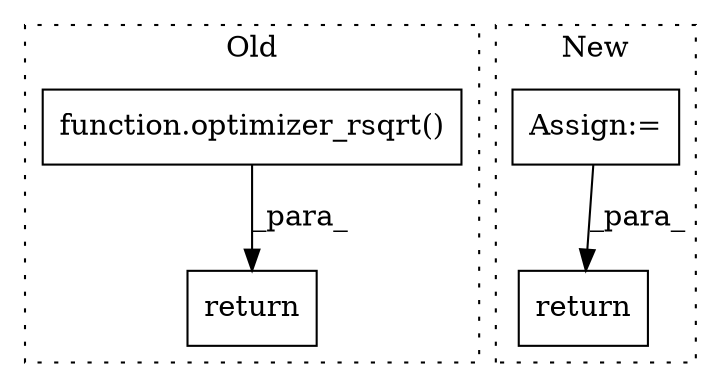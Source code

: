 digraph G {
subgraph cluster0 {
1 [label="function.optimizer_rsqrt()" a="75" s="2484,2576" l="16,1" shape="box"];
3 [label="return" a="93" s="2477" l="7" shape="box"];
label = "Old";
style="dotted";
}
subgraph cluster1 {
2 [label="return" a="93" s="2485" l="7" shape="box"];
4 [label="Assign:=" a="68" s="2401" l="3" shape="box"];
label = "New";
style="dotted";
}
1 -> 3 [label="_para_"];
4 -> 2 [label="_para_"];
}